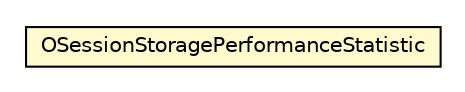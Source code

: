 #!/usr/local/bin/dot
#
# Class diagram 
# Generated by UMLGraph version R5_6-24-gf6e263 (http://www.umlgraph.org/)
#

digraph G {
	edge [fontname="Helvetica",fontsize=10,labelfontname="Helvetica",labelfontsize=10];
	node [fontname="Helvetica",fontsize=10,shape=plaintext];
	nodesep=0.25;
	ranksep=0.5;
	// com.orientechnologies.orient.core.storage.impl.local.statistic.OSessionStoragePerformanceStatistic
	c3894743 [label=<<table title="com.orientechnologies.orient.core.storage.impl.local.statistic.OSessionStoragePerformanceStatistic" border="0" cellborder="1" cellspacing="0" cellpadding="2" port="p" bgcolor="lemonChiffon" href="./OSessionStoragePerformanceStatistic.html">
		<tr><td><table border="0" cellspacing="0" cellpadding="1">
<tr><td align="center" balign="center"> OSessionStoragePerformanceStatistic </td></tr>
		</table></td></tr>
		</table>>, URL="./OSessionStoragePerformanceStatistic.html", fontname="Helvetica", fontcolor="black", fontsize=10.0];
}

